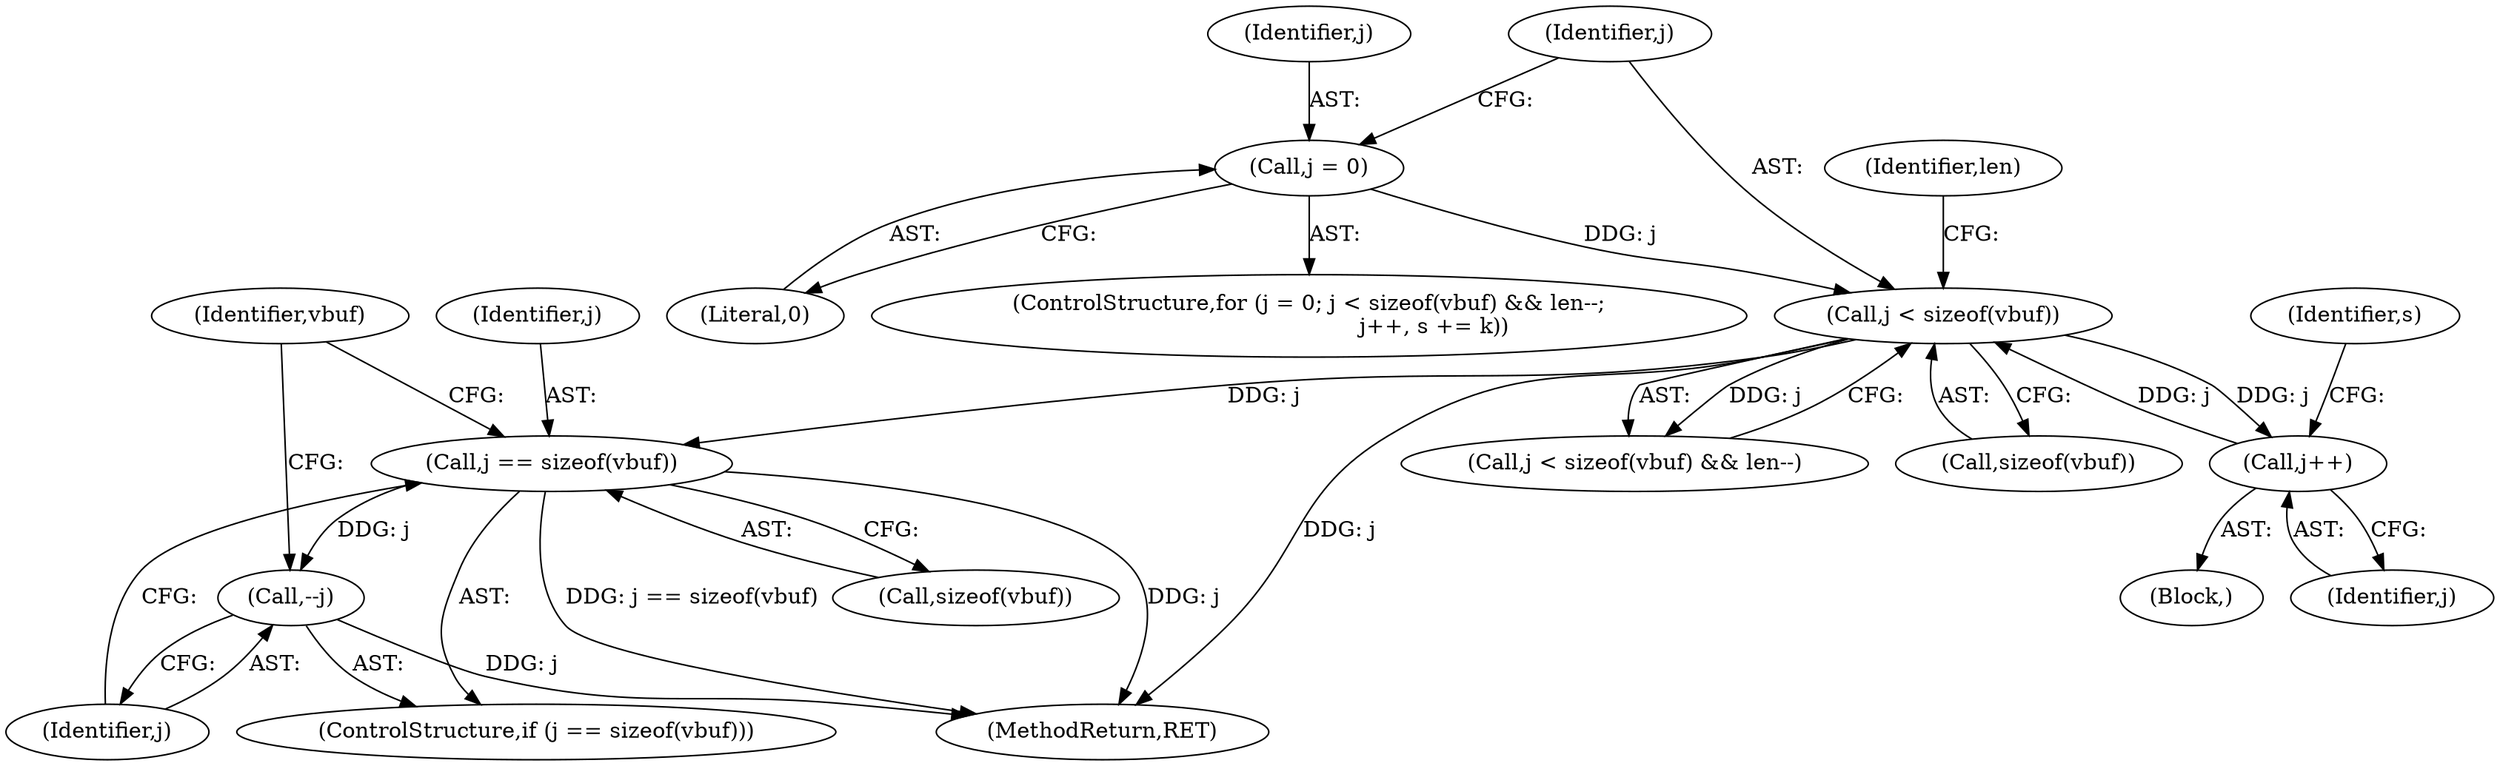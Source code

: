 digraph "0_file_6d209c1c489457397a5763bca4b28e43aac90391_0@API" {
"1000336" [label="(Call,j == sizeof(vbuf))"];
"1000304" [label="(Call,j < sizeof(vbuf))"];
"1000311" [label="(Call,j++)"];
"1000300" [label="(Call,j = 0)"];
"1000340" [label="(Call,--j)"];
"1000344" [label="(Identifier,vbuf)"];
"1000501" [label="(MethodReturn,RET)"];
"1000338" [label="(Call,sizeof(vbuf))"];
"1000303" [label="(Call,j < sizeof(vbuf) && len--)"];
"1000312" [label="(Identifier,j)"];
"1000304" [label="(Call,j < sizeof(vbuf))"];
"1000340" [label="(Call,--j)"];
"1000309" [label="(Identifier,len)"];
"1000311" [label="(Call,j++)"];
"1000314" [label="(Identifier,s)"];
"1000306" [label="(Call,sizeof(vbuf))"];
"1000305" [label="(Identifier,j)"];
"1000310" [label="(Block,)"];
"1000341" [label="(Identifier,j)"];
"1000301" [label="(Identifier,j)"];
"1000302" [label="(Literal,0)"];
"1000336" [label="(Call,j == sizeof(vbuf))"];
"1000337" [label="(Identifier,j)"];
"1000300" [label="(Call,j = 0)"];
"1000299" [label="(ControlStructure,for (j = 0; j < sizeof(vbuf) && len--;\n                                    j++, s += k))"];
"1000335" [label="(ControlStructure,if (j == sizeof(vbuf)))"];
"1000336" -> "1000335"  [label="AST: "];
"1000336" -> "1000338"  [label="CFG: "];
"1000337" -> "1000336"  [label="AST: "];
"1000338" -> "1000336"  [label="AST: "];
"1000341" -> "1000336"  [label="CFG: "];
"1000344" -> "1000336"  [label="CFG: "];
"1000336" -> "1000501"  [label="DDG: j == sizeof(vbuf)"];
"1000336" -> "1000501"  [label="DDG: j"];
"1000304" -> "1000336"  [label="DDG: j"];
"1000336" -> "1000340"  [label="DDG: j"];
"1000304" -> "1000303"  [label="AST: "];
"1000304" -> "1000306"  [label="CFG: "];
"1000305" -> "1000304"  [label="AST: "];
"1000306" -> "1000304"  [label="AST: "];
"1000309" -> "1000304"  [label="CFG: "];
"1000303" -> "1000304"  [label="CFG: "];
"1000304" -> "1000501"  [label="DDG: j"];
"1000304" -> "1000303"  [label="DDG: j"];
"1000311" -> "1000304"  [label="DDG: j"];
"1000300" -> "1000304"  [label="DDG: j"];
"1000304" -> "1000311"  [label="DDG: j"];
"1000311" -> "1000310"  [label="AST: "];
"1000311" -> "1000312"  [label="CFG: "];
"1000312" -> "1000311"  [label="AST: "];
"1000314" -> "1000311"  [label="CFG: "];
"1000300" -> "1000299"  [label="AST: "];
"1000300" -> "1000302"  [label="CFG: "];
"1000301" -> "1000300"  [label="AST: "];
"1000302" -> "1000300"  [label="AST: "];
"1000305" -> "1000300"  [label="CFG: "];
"1000340" -> "1000335"  [label="AST: "];
"1000340" -> "1000341"  [label="CFG: "];
"1000341" -> "1000340"  [label="AST: "];
"1000344" -> "1000340"  [label="CFG: "];
"1000340" -> "1000501"  [label="DDG: j"];
}
